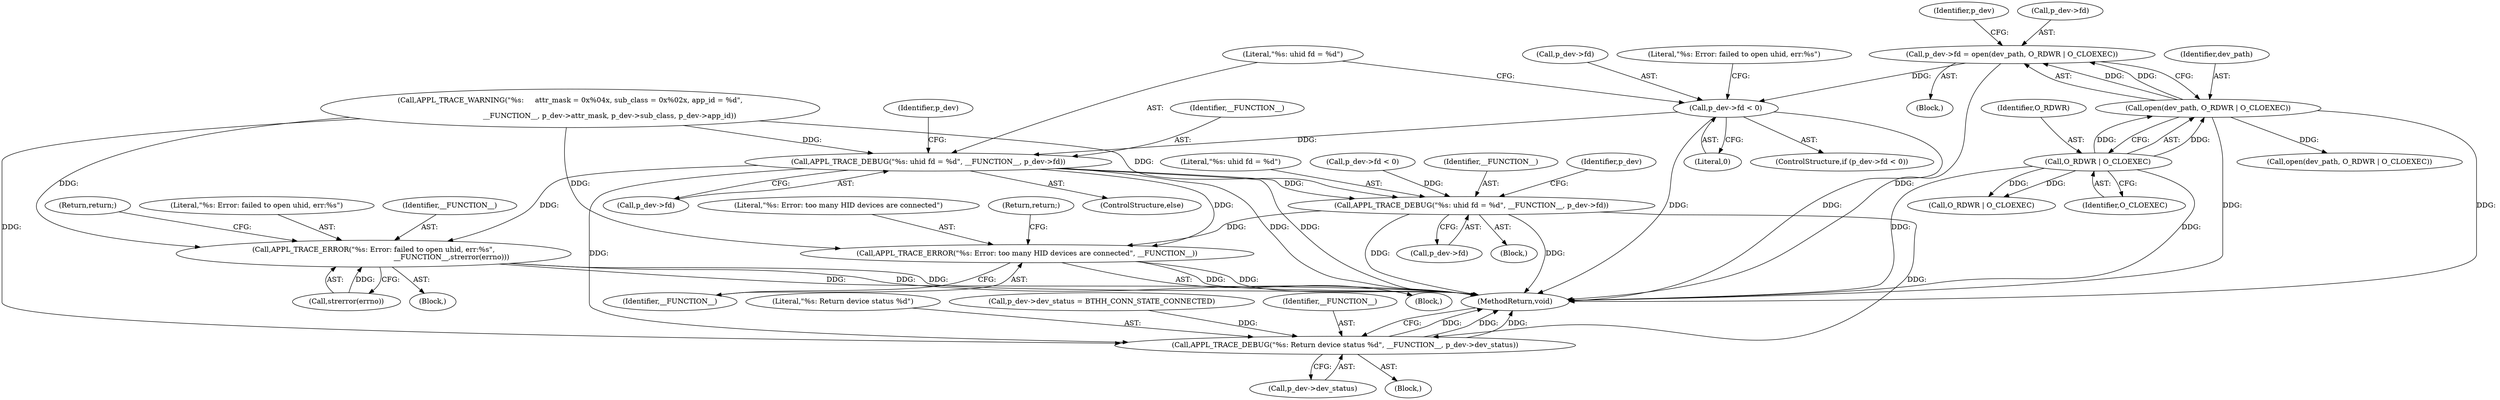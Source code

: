digraph "1_Android_472271b153c5dc53c28beac55480a8d8434b2d5c_7@pointer" {
"1000225" [label="(Call,p_dev->fd < 0)"];
"1000215" [label="(Call,p_dev->fd = open(dev_path, O_RDWR | O_CLOEXEC))"];
"1000219" [label="(Call,open(dev_path, O_RDWR | O_CLOEXEC))"];
"1000221" [label="(Call,O_RDWR | O_CLOEXEC)"];
"1000238" [label="(Call,APPL_TRACE_DEBUG(\"%s: uhid fd = %d\", __FUNCTION__, p_dev->fd))"];
"1000339" [label="(Call,APPL_TRACE_ERROR(\"%s: Error: failed to open uhid, err:%s\",\n                                                                     __FUNCTION__,strerror(errno)))"];
"1000347" [label="(Call,APPL_TRACE_DEBUG(\"%s: uhid fd = %d\", __FUNCTION__, p_dev->fd))"];
"1000371" [label="(Call,APPL_TRACE_ERROR(\"%s: Error: too many HID devices are connected\", __FUNCTION__))"];
"1000380" [label="(Call,APPL_TRACE_DEBUG(\"%s: Return device status %d\", __FUNCTION__, p_dev->dev_status))"];
"1000224" [label="(ControlStructure,if (p_dev->fd < 0))"];
"1000227" [label="(Identifier,p_dev)"];
"1000338" [label="(Block,)"];
"1000241" [label="(Call,p_dev->fd)"];
"1000226" [label="(Call,p_dev->fd)"];
"1000239" [label="(Literal,\"%s: uhid fd = %d\")"];
"1000348" [label="(Literal,\"%s: uhid fd = %d\")"];
"1000372" [label="(Literal,\"%s: Error: too many HID devices are connected\")"];
"1000220" [label="(Identifier,dev_path)"];
"1000329" [label="(Call,O_RDWR | O_CLOEXEC)"];
"1000383" [label="(Call,p_dev->dev_status)"];
"1000342" [label="(Call,strerror(errno))"];
"1000380" [label="(Call,APPL_TRACE_DEBUG(\"%s: Return device status %d\", __FUNCTION__, p_dev->dev_status))"];
"1000386" [label="(MethodReturn,void)"];
"1000333" [label="(Call,p_dev->fd < 0)"];
"1000381" [label="(Literal,\"%s: Return device status %d\")"];
"1000105" [label="(Block,)"];
"1000219" [label="(Call,open(dev_path, O_RDWR | O_CLOEXEC))"];
"1000240" [label="(Identifier,__FUNCTION__)"];
"1000327" [label="(Call,open(dev_path, O_RDWR | O_CLOEXEC))"];
"1000344" [label="(Return,return;)"];
"1000214" [label="(Block,)"];
"1000341" [label="(Identifier,__FUNCTION__)"];
"1000229" [label="(Literal,0)"];
"1000374" [label="(Return,return;)"];
"1000375" [label="(Call,p_dev->dev_status = BTHH_CONN_STATE_CONNECTED)"];
"1000370" [label="(Block,)"];
"1000382" [label="(Identifier,__FUNCTION__)"];
"1000221" [label="(Call,O_RDWR | O_CLOEXEC)"];
"1000373" [label="(Identifier,__FUNCTION__)"];
"1000215" [label="(Call,p_dev->fd = open(dev_path, O_RDWR | O_CLOEXEC))"];
"1000237" [label="(ControlStructure,else)"];
"1000371" [label="(Call,APPL_TRACE_ERROR(\"%s: Error: too many HID devices are connected\", __FUNCTION__))"];
"1000196" [label="(Call,APPL_TRACE_WARNING(\"%s:     attr_mask = 0x%04x, sub_class = 0x%02x, app_id = %d\",\n\n                                   __FUNCTION__, p_dev->attr_mask, p_dev->sub_class, p_dev->app_id))"];
"1000346" [label="(Block,)"];
"1000349" [label="(Identifier,__FUNCTION__)"];
"1000238" [label="(Call,APPL_TRACE_DEBUG(\"%s: uhid fd = %d\", __FUNCTION__, p_dev->fd))"];
"1000350" [label="(Call,p_dev->fd)"];
"1000223" [label="(Identifier,O_CLOEXEC)"];
"1000232" [label="(Literal,\"%s: Error: failed to open uhid, err:%s\")"];
"1000340" [label="(Literal,\"%s: Error: failed to open uhid, err:%s\")"];
"1000225" [label="(Call,p_dev->fd < 0)"];
"1000355" [label="(Identifier,p_dev)"];
"1000216" [label="(Call,p_dev->fd)"];
"1000246" [label="(Identifier,p_dev)"];
"1000222" [label="(Identifier,O_RDWR)"];
"1000339" [label="(Call,APPL_TRACE_ERROR(\"%s: Error: failed to open uhid, err:%s\",\n                                                                     __FUNCTION__,strerror(errno)))"];
"1000347" [label="(Call,APPL_TRACE_DEBUG(\"%s: uhid fd = %d\", __FUNCTION__, p_dev->fd))"];
"1000225" -> "1000224"  [label="AST: "];
"1000225" -> "1000229"  [label="CFG: "];
"1000226" -> "1000225"  [label="AST: "];
"1000229" -> "1000225"  [label="AST: "];
"1000232" -> "1000225"  [label="CFG: "];
"1000239" -> "1000225"  [label="CFG: "];
"1000225" -> "1000386"  [label="DDG: "];
"1000225" -> "1000386"  [label="DDG: "];
"1000215" -> "1000225"  [label="DDG: "];
"1000225" -> "1000238"  [label="DDG: "];
"1000215" -> "1000214"  [label="AST: "];
"1000215" -> "1000219"  [label="CFG: "];
"1000216" -> "1000215"  [label="AST: "];
"1000219" -> "1000215"  [label="AST: "];
"1000227" -> "1000215"  [label="CFG: "];
"1000215" -> "1000386"  [label="DDG: "];
"1000219" -> "1000215"  [label="DDG: "];
"1000219" -> "1000215"  [label="DDG: "];
"1000219" -> "1000221"  [label="CFG: "];
"1000220" -> "1000219"  [label="AST: "];
"1000221" -> "1000219"  [label="AST: "];
"1000219" -> "1000386"  [label="DDG: "];
"1000219" -> "1000386"  [label="DDG: "];
"1000221" -> "1000219"  [label="DDG: "];
"1000221" -> "1000219"  [label="DDG: "];
"1000219" -> "1000327"  [label="DDG: "];
"1000221" -> "1000223"  [label="CFG: "];
"1000222" -> "1000221"  [label="AST: "];
"1000223" -> "1000221"  [label="AST: "];
"1000221" -> "1000386"  [label="DDG: "];
"1000221" -> "1000386"  [label="DDG: "];
"1000221" -> "1000329"  [label="DDG: "];
"1000221" -> "1000329"  [label="DDG: "];
"1000238" -> "1000237"  [label="AST: "];
"1000238" -> "1000241"  [label="CFG: "];
"1000239" -> "1000238"  [label="AST: "];
"1000240" -> "1000238"  [label="AST: "];
"1000241" -> "1000238"  [label="AST: "];
"1000246" -> "1000238"  [label="CFG: "];
"1000238" -> "1000386"  [label="DDG: "];
"1000238" -> "1000386"  [label="DDG: "];
"1000196" -> "1000238"  [label="DDG: "];
"1000238" -> "1000339"  [label="DDG: "];
"1000238" -> "1000347"  [label="DDG: "];
"1000238" -> "1000371"  [label="DDG: "];
"1000238" -> "1000380"  [label="DDG: "];
"1000339" -> "1000338"  [label="AST: "];
"1000339" -> "1000342"  [label="CFG: "];
"1000340" -> "1000339"  [label="AST: "];
"1000341" -> "1000339"  [label="AST: "];
"1000342" -> "1000339"  [label="AST: "];
"1000344" -> "1000339"  [label="CFG: "];
"1000339" -> "1000386"  [label="DDG: "];
"1000339" -> "1000386"  [label="DDG: "];
"1000339" -> "1000386"  [label="DDG: "];
"1000196" -> "1000339"  [label="DDG: "];
"1000342" -> "1000339"  [label="DDG: "];
"1000347" -> "1000346"  [label="AST: "];
"1000347" -> "1000350"  [label="CFG: "];
"1000348" -> "1000347"  [label="AST: "];
"1000349" -> "1000347"  [label="AST: "];
"1000350" -> "1000347"  [label="AST: "];
"1000355" -> "1000347"  [label="CFG: "];
"1000347" -> "1000386"  [label="DDG: "];
"1000347" -> "1000386"  [label="DDG: "];
"1000196" -> "1000347"  [label="DDG: "];
"1000333" -> "1000347"  [label="DDG: "];
"1000347" -> "1000371"  [label="DDG: "];
"1000347" -> "1000380"  [label="DDG: "];
"1000371" -> "1000370"  [label="AST: "];
"1000371" -> "1000373"  [label="CFG: "];
"1000372" -> "1000371"  [label="AST: "];
"1000373" -> "1000371"  [label="AST: "];
"1000374" -> "1000371"  [label="CFG: "];
"1000371" -> "1000386"  [label="DDG: "];
"1000371" -> "1000386"  [label="DDG: "];
"1000196" -> "1000371"  [label="DDG: "];
"1000380" -> "1000105"  [label="AST: "];
"1000380" -> "1000383"  [label="CFG: "];
"1000381" -> "1000380"  [label="AST: "];
"1000382" -> "1000380"  [label="AST: "];
"1000383" -> "1000380"  [label="AST: "];
"1000386" -> "1000380"  [label="CFG: "];
"1000380" -> "1000386"  [label="DDG: "];
"1000380" -> "1000386"  [label="DDG: "];
"1000380" -> "1000386"  [label="DDG: "];
"1000196" -> "1000380"  [label="DDG: "];
"1000375" -> "1000380"  [label="DDG: "];
}

